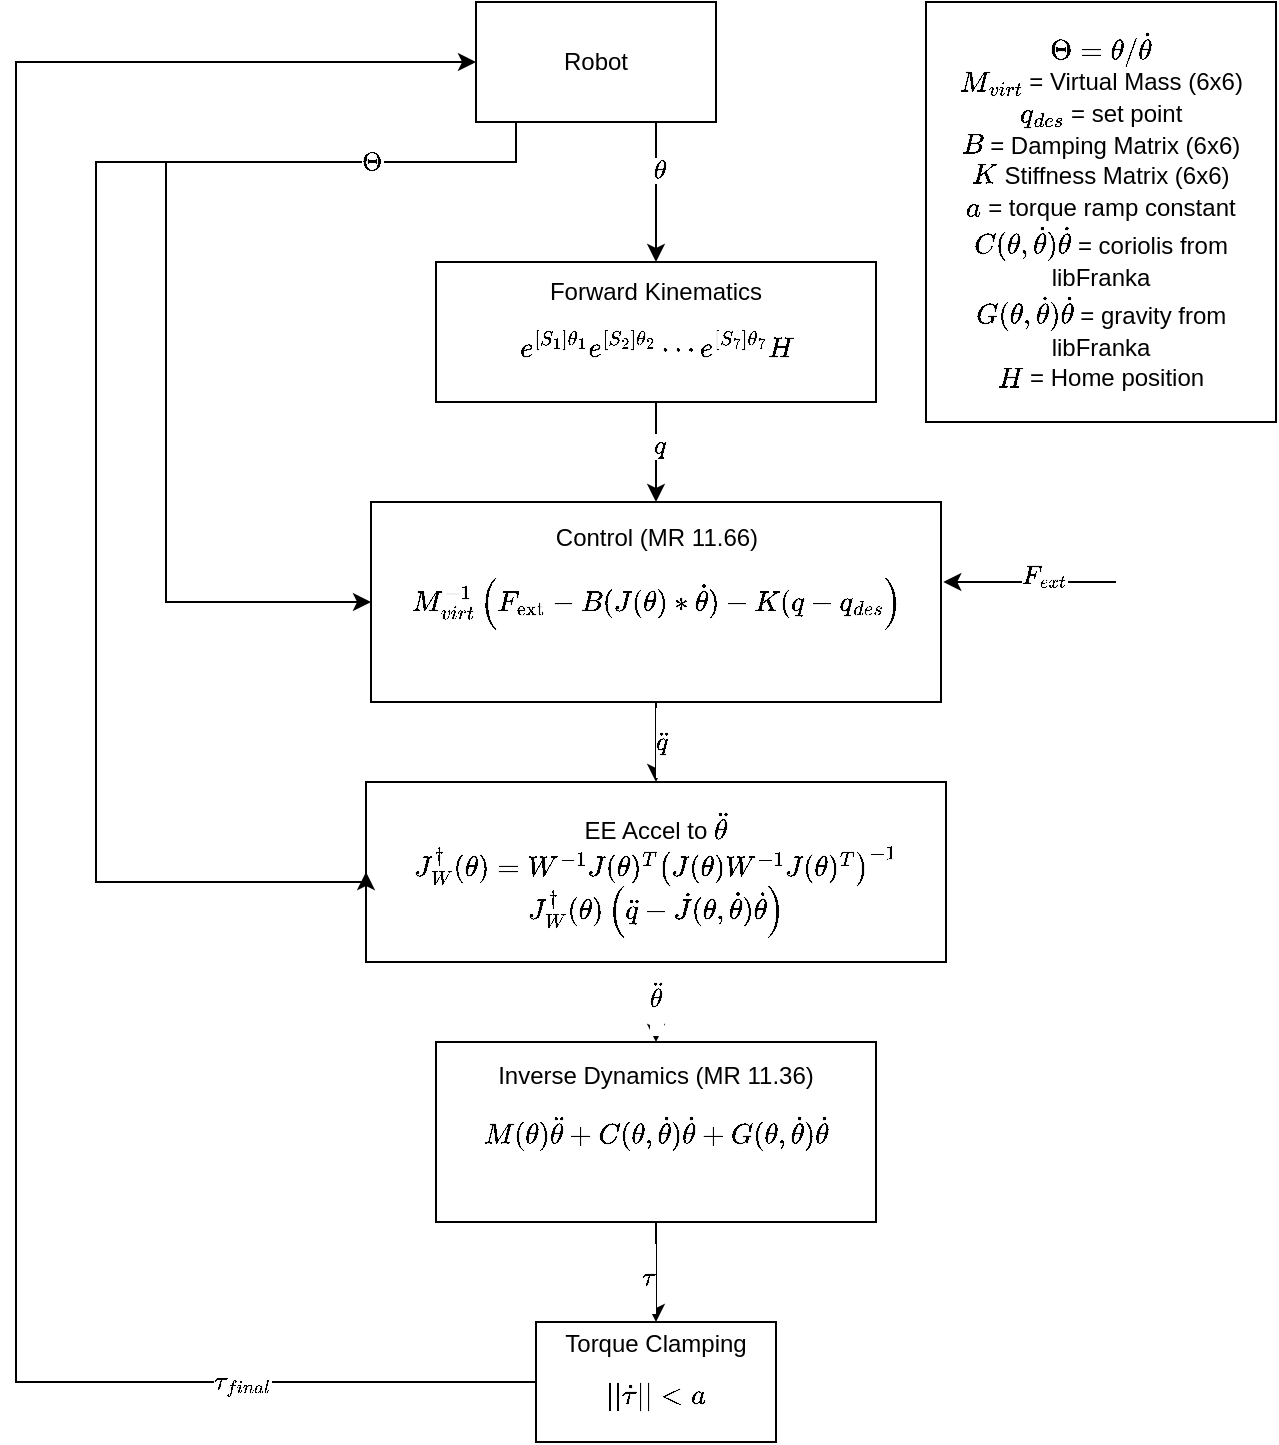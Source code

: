 <mxfile version="27.2.0">
  <diagram name="Page-1" id="zEqlK7t6ldvu853xDJui">
    <mxGraphModel dx="1360" dy="765" grid="1" gridSize="10" guides="1" tooltips="1" connect="1" arrows="1" fold="1" page="1" pageScale="1" pageWidth="850" pageHeight="1100" math="1" shadow="0">
      <root>
        <mxCell id="0" />
        <mxCell id="1" parent="0" />
        <mxCell id="jYTH6Jz3JsOvPJAKBcka-1" value="&lt;div&gt;Robot&lt;/div&gt;" style="rounded=0;whiteSpace=wrap;html=1;" parent="1" vertex="1">
          <mxGeometry x="440" y="20" width="120" height="60" as="geometry" />
        </mxCell>
        <mxCell id="jYTH6Jz3JsOvPJAKBcka-69" style="edgeStyle=orthogonalEdgeStyle;rounded=0;orthogonalLoop=1;jettySize=auto;html=1;exitX=0.5;exitY=1;exitDx=0;exitDy=0;entryX=0.5;entryY=0;entryDx=0;entryDy=0;" parent="1" source="jYTH6Jz3JsOvPJAKBcka-4" target="jYTH6Jz3JsOvPJAKBcka-5" edge="1">
          <mxGeometry relative="1" as="geometry" />
        </mxCell>
        <mxCell id="jYTH6Jz3JsOvPJAKBcka-70" value="$$\tau$$" style="edgeLabel;html=1;align=center;verticalAlign=middle;resizable=0;points=[];" parent="jYTH6Jz3JsOvPJAKBcka-69" vertex="1" connectable="0">
          <mxGeometry x="0.12" y="-4" relative="1" as="geometry">
            <mxPoint as="offset" />
          </mxGeometry>
        </mxCell>
        <mxCell id="jYTH6Jz3JsOvPJAKBcka-4" value="&lt;div&gt;Inverse Dynamics (MR 11.36)&lt;/div&gt;&lt;div&gt;$$M(\theta)\ddot{\theta} + C(\theta, \dot{\theta})\dot{\theta} + G(\theta, \dot{\theta})\dot{\theta}$$&lt;br&gt;&lt;/div&gt;" style="rounded=0;whiteSpace=wrap;html=1;" parent="1" vertex="1">
          <mxGeometry x="420" y="540" width="220" height="90" as="geometry" />
        </mxCell>
        <mxCell id="jYTH6Jz3JsOvPJAKBcka-73" style="edgeStyle=orthogonalEdgeStyle;rounded=0;orthogonalLoop=1;jettySize=auto;html=1;exitX=0;exitY=0.5;exitDx=0;exitDy=0;entryX=0;entryY=0.5;entryDx=0;entryDy=0;" parent="1" source="jYTH6Jz3JsOvPJAKBcka-5" target="jYTH6Jz3JsOvPJAKBcka-1" edge="1">
          <mxGeometry relative="1" as="geometry">
            <Array as="points">
              <mxPoint x="210" y="710" />
              <mxPoint x="210" y="50" />
            </Array>
          </mxGeometry>
        </mxCell>
        <mxCell id="jYTH6Jz3JsOvPJAKBcka-74" value="$$\tau_{final}$$" style="edgeLabel;html=1;align=center;verticalAlign=middle;resizable=0;points=[];" parent="jYTH6Jz3JsOvPJAKBcka-73" vertex="1" connectable="0">
          <mxGeometry x="-0.744" relative="1" as="geometry">
            <mxPoint as="offset" />
          </mxGeometry>
        </mxCell>
        <mxCell id="jYTH6Jz3JsOvPJAKBcka-5" value="&lt;div&gt;Torque Clamping&lt;/div&gt;$$||\dot\tau|| &amp;lt; a$$" style="rounded=0;whiteSpace=wrap;html=1;" parent="1" vertex="1">
          <mxGeometry x="470" y="680" width="120" height="60" as="geometry" />
        </mxCell>
        <mxCell id="jYTH6Jz3JsOvPJAKBcka-61" style="edgeStyle=orthogonalEdgeStyle;rounded=0;orthogonalLoop=1;jettySize=auto;html=1;exitX=0.5;exitY=1;exitDx=0;exitDy=0;entryX=0.5;entryY=0;entryDx=0;entryDy=0;" parent="1" source="jYTH6Jz3JsOvPJAKBcka-6" target="jYTH6Jz3JsOvPJAKBcka-4" edge="1">
          <mxGeometry relative="1" as="geometry" />
        </mxCell>
        <mxCell id="jYTH6Jz3JsOvPJAKBcka-62" value="$$\ddot{\theta}$$" style="edgeLabel;html=1;align=center;verticalAlign=middle;resizable=0;points=[];" parent="jYTH6Jz3JsOvPJAKBcka-61" vertex="1" connectable="0">
          <mxGeometry x="-0.156" relative="1" as="geometry">
            <mxPoint as="offset" />
          </mxGeometry>
        </mxCell>
        <mxCell id="jYTH6Jz3JsOvPJAKBcka-6" value="EE Accel to \(\ddot{\theta}\)&lt;br&gt;\(J^{\dagger}_W(\theta) = W^{-1} J(\theta)^T \left( J(\theta) W^{-1} J(\theta)^T \right)^{-1}\)&lt;br&gt;\(J^{\dagger}_W(\theta) \left( \ddot{q} - \dot{J}(\theta, \dot{\theta}) \dot{\theta} \right)&lt;br&gt;\)" style="rounded=0;whiteSpace=wrap;html=1;" parent="1" vertex="1">
          <mxGeometry x="385" y="410" width="290" height="90" as="geometry" />
        </mxCell>
        <mxCell id="jYTH6Jz3JsOvPJAKBcka-20" style="edgeStyle=orthogonalEdgeStyle;rounded=0;orthogonalLoop=1;jettySize=auto;html=1;exitX=0.75;exitY=1;exitDx=0;exitDy=0;entryX=0.5;entryY=0;entryDx=0;entryDy=0;" parent="1" source="jYTH6Jz3JsOvPJAKBcka-1" target="jYTH6Jz3JsOvPJAKBcka-17" edge="1">
          <mxGeometry relative="1" as="geometry">
            <mxPoint x="520" y="80" as="sourcePoint" />
          </mxGeometry>
        </mxCell>
        <mxCell id="jYTH6Jz3JsOvPJAKBcka-21" value="\(\theta\)" style="edgeLabel;html=1;align=center;verticalAlign=middle;resizable=0;points=[];" parent="jYTH6Jz3JsOvPJAKBcka-20" vertex="1" connectable="0">
          <mxGeometry x="-0.333" y="2" relative="1" as="geometry">
            <mxPoint as="offset" />
          </mxGeometry>
        </mxCell>
        <mxCell id="jYTH6Jz3JsOvPJAKBcka-54" style="edgeStyle=orthogonalEdgeStyle;rounded=0;orthogonalLoop=1;jettySize=auto;html=1;exitX=0;exitY=1;exitDx=0;exitDy=0;entryX=0;entryY=0.5;entryDx=0;entryDy=0;" parent="1" target="jYTH6Jz3JsOvPJAKBcka-6" edge="1">
          <mxGeometry relative="1" as="geometry">
            <Array as="points">
              <mxPoint x="460" y="100" />
              <mxPoint x="250" y="100" />
              <mxPoint x="250" y="460" />
            </Array>
            <mxPoint x="460" y="80" as="sourcePoint" />
          </mxGeometry>
        </mxCell>
        <mxCell id="jYTH6Jz3JsOvPJAKBcka-56" value="$$\Theta$$" style="edgeLabel;html=1;align=center;verticalAlign=middle;resizable=0;points=[];" parent="jYTH6Jz3JsOvPJAKBcka-54" vertex="1" connectable="0">
          <mxGeometry x="0.046" relative="1" as="geometry">
            <mxPoint x="138" y="-152" as="offset" />
          </mxGeometry>
        </mxCell>
        <mxCell id="jYTH6Jz3JsOvPJAKBcka-36" style="edgeStyle=orthogonalEdgeStyle;rounded=0;orthogonalLoop=1;jettySize=auto;html=1;exitX=0.5;exitY=1;exitDx=0;exitDy=0;entryX=0.5;entryY=0;entryDx=0;entryDy=0;" parent="1" source="jYTH6Jz3JsOvPJAKBcka-17" target="jYTH6Jz3JsOvPJAKBcka-18" edge="1">
          <mxGeometry relative="1" as="geometry" />
        </mxCell>
        <mxCell id="K6AiGifMPzE6-kjP8r4b-8" value="\(q\)" style="edgeLabel;html=1;align=center;verticalAlign=middle;resizable=0;points=[];" vertex="1" connectable="0" parent="jYTH6Jz3JsOvPJAKBcka-36">
          <mxGeometry x="-0.15" y="2" relative="1" as="geometry">
            <mxPoint as="offset" />
          </mxGeometry>
        </mxCell>
        <mxCell id="jYTH6Jz3JsOvPJAKBcka-17" value="Forward Kinematics&lt;br&gt;$$e^{[S_1]\theta_1} e^{[S_2]\theta_2} \cdots e^{[S_7]\theta_7} H&lt;br&gt;$$" style="rounded=0;whiteSpace=wrap;html=1;" parent="1" vertex="1">
          <mxGeometry x="420" y="150" width="220" height="70" as="geometry" />
        </mxCell>
        <mxCell id="jYTH6Jz3JsOvPJAKBcka-48" style="edgeStyle=orthogonalEdgeStyle;rounded=0;orthogonalLoop=1;jettySize=auto;html=1;exitX=0.5;exitY=1;exitDx=0;exitDy=0;entryX=0.5;entryY=0;entryDx=0;entryDy=0;" parent="1" source="jYTH6Jz3JsOvPJAKBcka-18" target="jYTH6Jz3JsOvPJAKBcka-6" edge="1">
          <mxGeometry relative="1" as="geometry" />
        </mxCell>
        <mxCell id="jYTH6Jz3JsOvPJAKBcka-51" value="$$\ddot{q}$$" style="edgeLabel;html=1;align=center;verticalAlign=middle;resizable=0;points=[];" parent="jYTH6Jz3JsOvPJAKBcka-48" vertex="1" connectable="0">
          <mxGeometry x="-0.018" y="3" relative="1" as="geometry">
            <mxPoint as="offset" />
          </mxGeometry>
        </mxCell>
        <mxCell id="jYTH6Jz3JsOvPJAKBcka-18" value="&lt;div&gt;Control (MR 11.66)&lt;br&gt;&lt;/div&gt;&lt;div&gt;$$M_{virt}^{-1} \left( F_{\text{ext}} - B (J(\theta) * \dot\theta) - K (q - q_{des} \right)&lt;br&gt;$$&lt;br&gt;&lt;/div&gt;" style="rounded=0;whiteSpace=wrap;html=1;" parent="1" vertex="1">
          <mxGeometry x="387.5" y="270" width="285" height="100" as="geometry" />
        </mxCell>
        <mxCell id="jYTH6Jz3JsOvPJAKBcka-40" value="" style="endArrow=classic;html=1;rounded=0;entryX=1.004;entryY=0.4;entryDx=0;entryDy=0;entryPerimeter=0;" parent="1" target="jYTH6Jz3JsOvPJAKBcka-18" edge="1">
          <mxGeometry width="50" height="50" relative="1" as="geometry">
            <mxPoint x="760" y="310" as="sourcePoint" />
            <mxPoint x="450" y="370" as="targetPoint" />
          </mxGeometry>
        </mxCell>
        <mxCell id="jYTH6Jz3JsOvPJAKBcka-44" value="$$F_{ext}$$" style="edgeLabel;html=1;align=center;verticalAlign=middle;resizable=0;points=[];" parent="jYTH6Jz3JsOvPJAKBcka-40" vertex="1" connectable="0">
          <mxGeometry x="-0.154" y="-3" relative="1" as="geometry">
            <mxPoint as="offset" />
          </mxGeometry>
        </mxCell>
        <mxCell id="K6AiGifMPzE6-kjP8r4b-1" value="&lt;div style=&quot;line-height: 130%;&quot;&gt;\(\Theta = \theta/\dot{\theta}\)&lt;br&gt;\(M_{virt}\) = Virtual Mass (6x6)&lt;br&gt;\(q_{des}\) = set point&lt;br&gt;\(B\) = Damping Matrix (6x6)&lt;br&gt;\(K\) Stiffness Matrix (6x6)&lt;br&gt;\(a\) = torque ramp constant&lt;br&gt;\(C(\theta, \dot{\theta})\dot{\theta}\) = coriolis from libFranka&lt;br&gt;\(G(\theta, \dot{\theta})\dot{\theta}\) = gravity from libFranka&lt;/div&gt;&lt;div style=&quot;line-height: 130%;&quot;&gt;\(H\) = Home position&lt;br&gt;&lt;/div&gt;" style="rounded=0;whiteSpace=wrap;html=1;" vertex="1" parent="1">
          <mxGeometry x="665" y="20" width="175" height="210" as="geometry" />
        </mxCell>
        <mxCell id="K6AiGifMPzE6-kjP8r4b-9" value="" style="endArrow=classic;html=1;rounded=0;entryX=0;entryY=0.5;entryDx=0;entryDy=0;" edge="1" parent="1" target="jYTH6Jz3JsOvPJAKBcka-18">
          <mxGeometry width="50" height="50" relative="1" as="geometry">
            <mxPoint x="285" y="100" as="sourcePoint" />
            <mxPoint x="285" y="260" as="targetPoint" />
            <Array as="points">
              <mxPoint x="285" y="320" />
            </Array>
          </mxGeometry>
        </mxCell>
      </root>
    </mxGraphModel>
  </diagram>
</mxfile>
